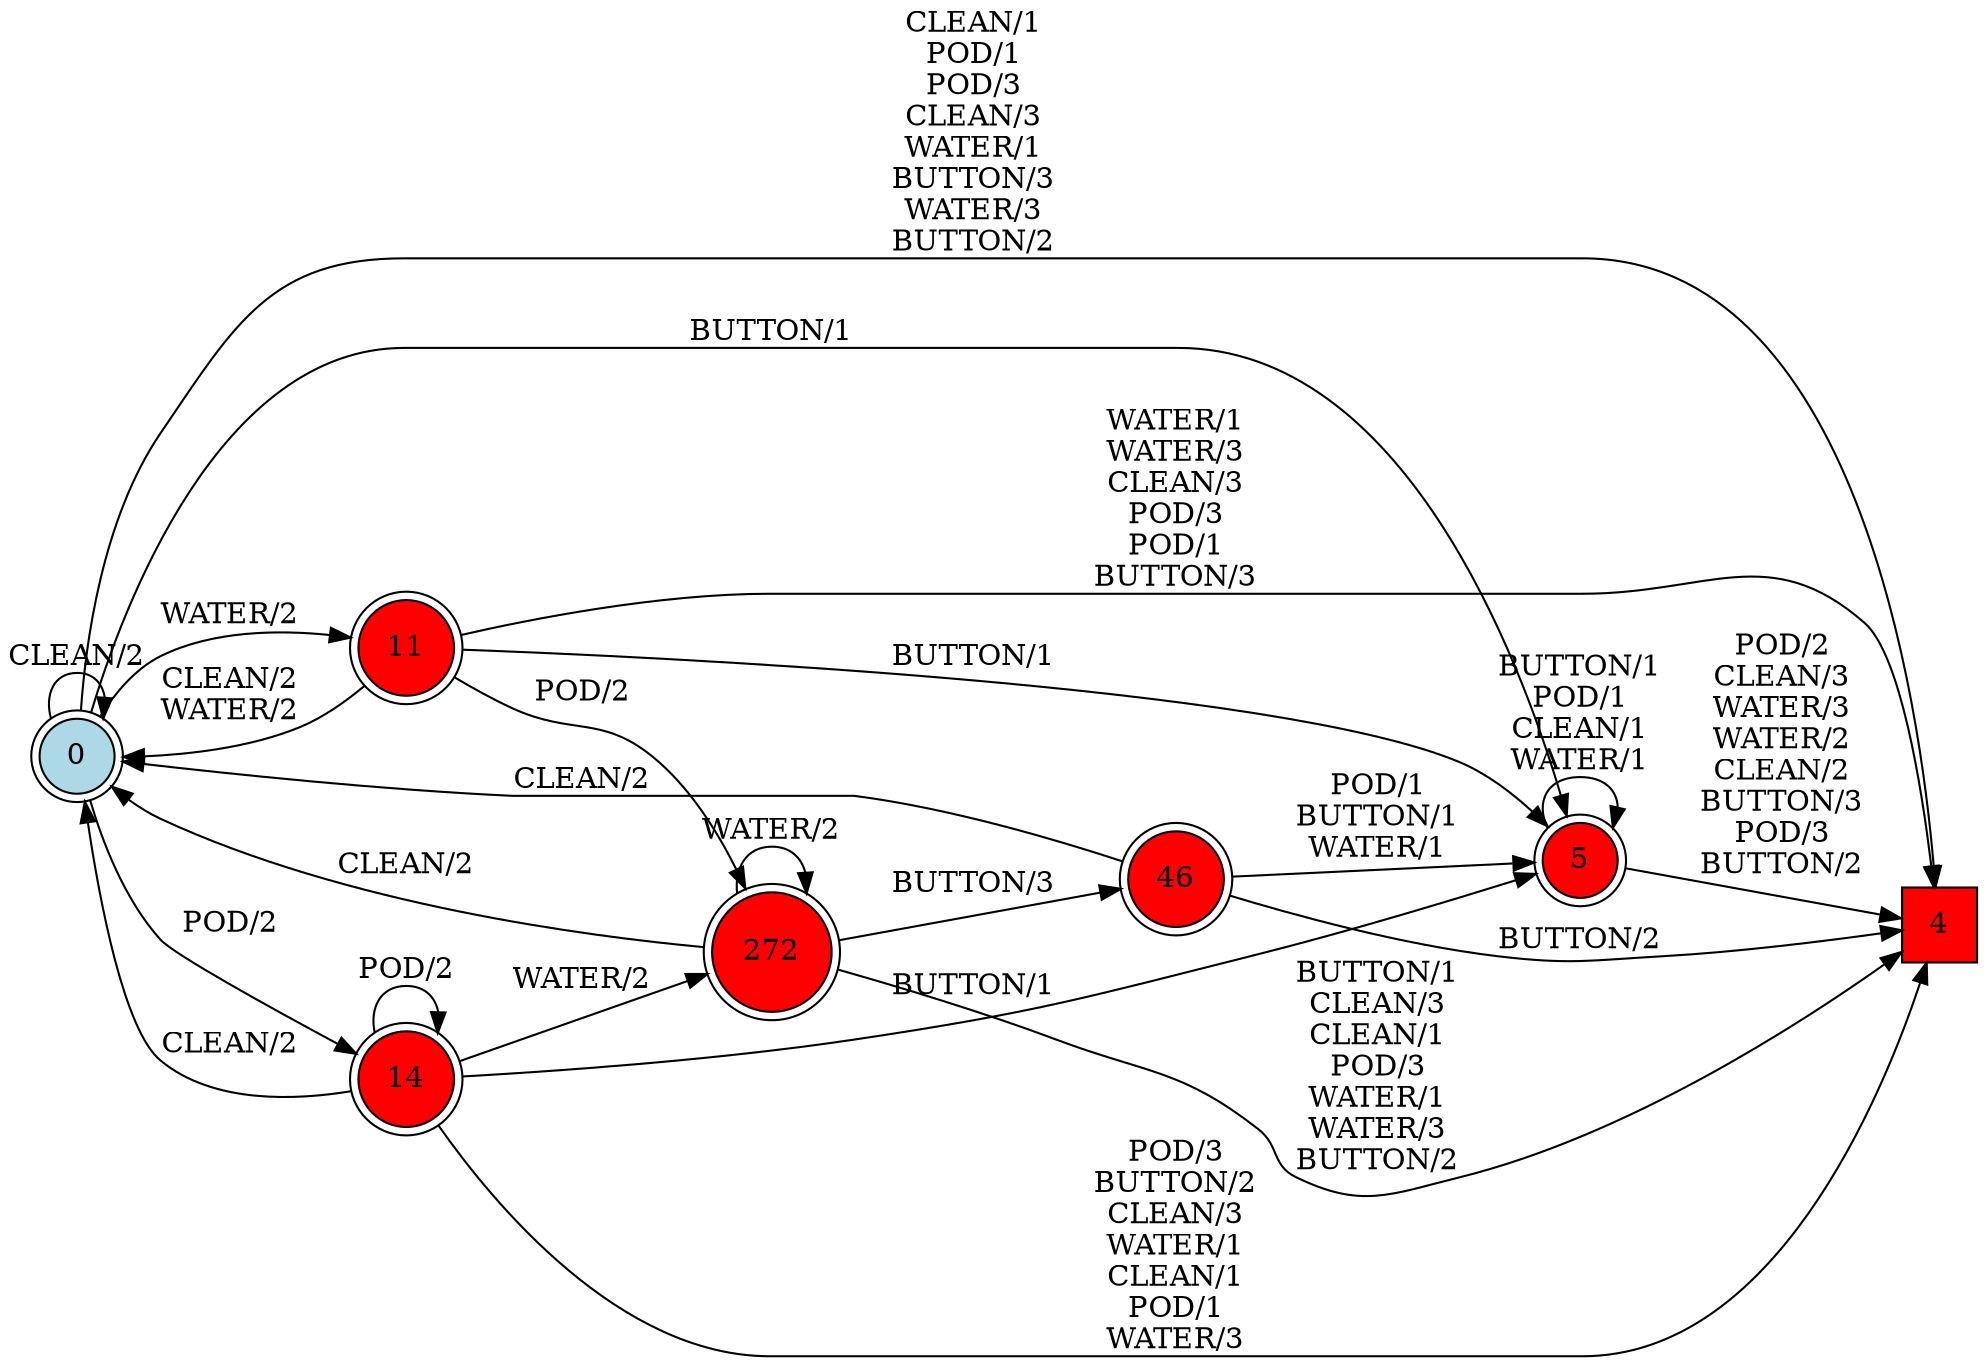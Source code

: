 digraph G {
  rankdir=LR;
  node [shape=circle, style=filled, fillcolor=white];
  "0" [isInitial=True, fillcolor=lightblue, shape=doublecircle];
  "4" [fillcolor=red, shape=square];
  "5" [fillcolor=red, shape=doublecircle];
  "11" [fillcolor=red, shape=doublecircle];
  "14" [fillcolor=red, shape=doublecircle];
  "46" [fillcolor=red, shape=doublecircle];
  "272" [fillcolor=red, shape=doublecircle];
  "0" -> "5" [label="BUTTON/1"];
  "0" -> "11" [label="WATER/2"];
  "0" -> "14" [label="POD/2"];
  "0" -> "4" [label="CLEAN/1\nPOD/1\nPOD/3\nCLEAN/3\nWATER/1\nBUTTON/3\nWATER/3\nBUTTON/2"];
  "0" -> "0" [label="CLEAN/2"];
  "5" -> "4" [label="POD/2\nCLEAN/3\nWATER/3\nWATER/2\nCLEAN/2\nBUTTON/3\nPOD/3\nBUTTON/2"];
  "5" -> "5" [label="BUTTON/1\nPOD/1\nCLEAN/1\nWATER/1"];
  "11" -> "4" [label="WATER/1\nWATER/3\nCLEAN/3\nPOD/3\nPOD/1\nBUTTON/3"];
  "11" -> "272" [label="POD/2"];
  "11" -> "5" [label="BUTTON/1"];
  "11" -> "0" [label="CLEAN/2\nWATER/2"];
  "14" -> "4" [label="POD/3\nBUTTON/2\nCLEAN/3\nWATER/1\nCLEAN/1\nPOD/1\nWATER/3"];
  "14" -> "5" [label="BUTTON/1"];
  "14" -> "0" [label="CLEAN/2"];
  "14" -> "14" [label="POD/2"];
  "14" -> "272" [label="WATER/2"];
  "46" -> "4" [label="BUTTON/2"];
  "46" -> "5" [label="POD/1\nBUTTON/1\nWATER/1"];
  "46" -> "0" [label="CLEAN/2"];
  "272" -> "4" [label="BUTTON/1\nCLEAN/3\nCLEAN/1\nPOD/3\nWATER/1\nWATER/3\nBUTTON/2"];
  "272" -> "46" [label="BUTTON/3"];
  "272" -> "0" [label="CLEAN/2"];
  "272" -> "272" [label="WATER/2"];
}